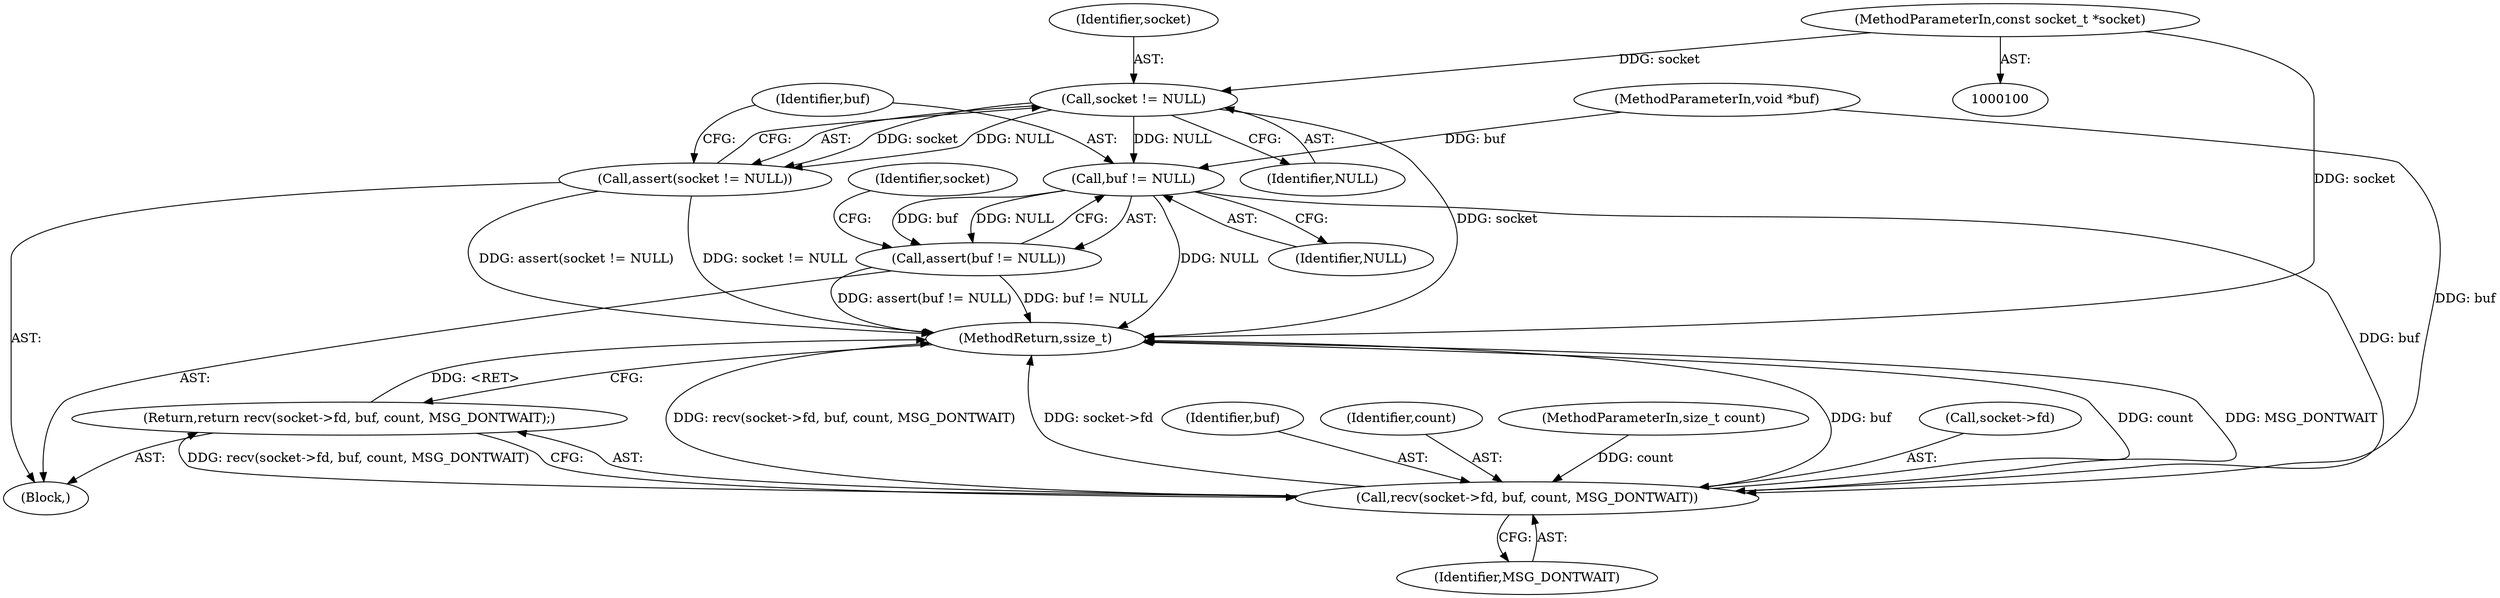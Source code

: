digraph "0_Android_472271b153c5dc53c28beac55480a8d8434b2d5c_63@API" {
"1000106" [label="(Call,socket != NULL)"];
"1000101" [label="(MethodParameterIn,const socket_t *socket)"];
"1000105" [label="(Call,assert(socket != NULL))"];
"1000110" [label="(Call,buf != NULL)"];
"1000109" [label="(Call,assert(buf != NULL))"];
"1000114" [label="(Call,recv(socket->fd, buf, count, MSG_DONTWAIT))"];
"1000113" [label="(Return,return recv(socket->fd, buf, count, MSG_DONTWAIT);)"];
"1000104" [label="(Block,)"];
"1000111" [label="(Identifier,buf)"];
"1000109" [label="(Call,assert(buf != NULL))"];
"1000110" [label="(Call,buf != NULL)"];
"1000113" [label="(Return,return recv(socket->fd, buf, count, MSG_DONTWAIT);)"];
"1000120" [label="(Identifier,MSG_DONTWAIT)"];
"1000101" [label="(MethodParameterIn,const socket_t *socket)"];
"1000118" [label="(Identifier,buf)"];
"1000119" [label="(Identifier,count)"];
"1000108" [label="(Identifier,NULL)"];
"1000107" [label="(Identifier,socket)"];
"1000112" [label="(Identifier,NULL)"];
"1000103" [label="(MethodParameterIn,size_t count)"];
"1000106" [label="(Call,socket != NULL)"];
"1000102" [label="(MethodParameterIn,void *buf)"];
"1000116" [label="(Identifier,socket)"];
"1000115" [label="(Call,socket->fd)"];
"1000114" [label="(Call,recv(socket->fd, buf, count, MSG_DONTWAIT))"];
"1000105" [label="(Call,assert(socket != NULL))"];
"1000121" [label="(MethodReturn,ssize_t)"];
"1000106" -> "1000105"  [label="AST: "];
"1000106" -> "1000108"  [label="CFG: "];
"1000107" -> "1000106"  [label="AST: "];
"1000108" -> "1000106"  [label="AST: "];
"1000105" -> "1000106"  [label="CFG: "];
"1000106" -> "1000121"  [label="DDG: socket"];
"1000106" -> "1000105"  [label="DDG: socket"];
"1000106" -> "1000105"  [label="DDG: NULL"];
"1000101" -> "1000106"  [label="DDG: socket"];
"1000106" -> "1000110"  [label="DDG: NULL"];
"1000101" -> "1000100"  [label="AST: "];
"1000101" -> "1000121"  [label="DDG: socket"];
"1000105" -> "1000104"  [label="AST: "];
"1000111" -> "1000105"  [label="CFG: "];
"1000105" -> "1000121"  [label="DDG: assert(socket != NULL)"];
"1000105" -> "1000121"  [label="DDG: socket != NULL"];
"1000110" -> "1000109"  [label="AST: "];
"1000110" -> "1000112"  [label="CFG: "];
"1000111" -> "1000110"  [label="AST: "];
"1000112" -> "1000110"  [label="AST: "];
"1000109" -> "1000110"  [label="CFG: "];
"1000110" -> "1000121"  [label="DDG: NULL"];
"1000110" -> "1000109"  [label="DDG: buf"];
"1000110" -> "1000109"  [label="DDG: NULL"];
"1000102" -> "1000110"  [label="DDG: buf"];
"1000110" -> "1000114"  [label="DDG: buf"];
"1000109" -> "1000104"  [label="AST: "];
"1000116" -> "1000109"  [label="CFG: "];
"1000109" -> "1000121"  [label="DDG: buf != NULL"];
"1000109" -> "1000121"  [label="DDG: assert(buf != NULL)"];
"1000114" -> "1000113"  [label="AST: "];
"1000114" -> "1000120"  [label="CFG: "];
"1000115" -> "1000114"  [label="AST: "];
"1000118" -> "1000114"  [label="AST: "];
"1000119" -> "1000114"  [label="AST: "];
"1000120" -> "1000114"  [label="AST: "];
"1000113" -> "1000114"  [label="CFG: "];
"1000114" -> "1000121"  [label="DDG: recv(socket->fd, buf, count, MSG_DONTWAIT)"];
"1000114" -> "1000121"  [label="DDG: socket->fd"];
"1000114" -> "1000121"  [label="DDG: buf"];
"1000114" -> "1000121"  [label="DDG: count"];
"1000114" -> "1000121"  [label="DDG: MSG_DONTWAIT"];
"1000114" -> "1000113"  [label="DDG: recv(socket->fd, buf, count, MSG_DONTWAIT)"];
"1000102" -> "1000114"  [label="DDG: buf"];
"1000103" -> "1000114"  [label="DDG: count"];
"1000113" -> "1000104"  [label="AST: "];
"1000121" -> "1000113"  [label="CFG: "];
"1000113" -> "1000121"  [label="DDG: <RET>"];
}
